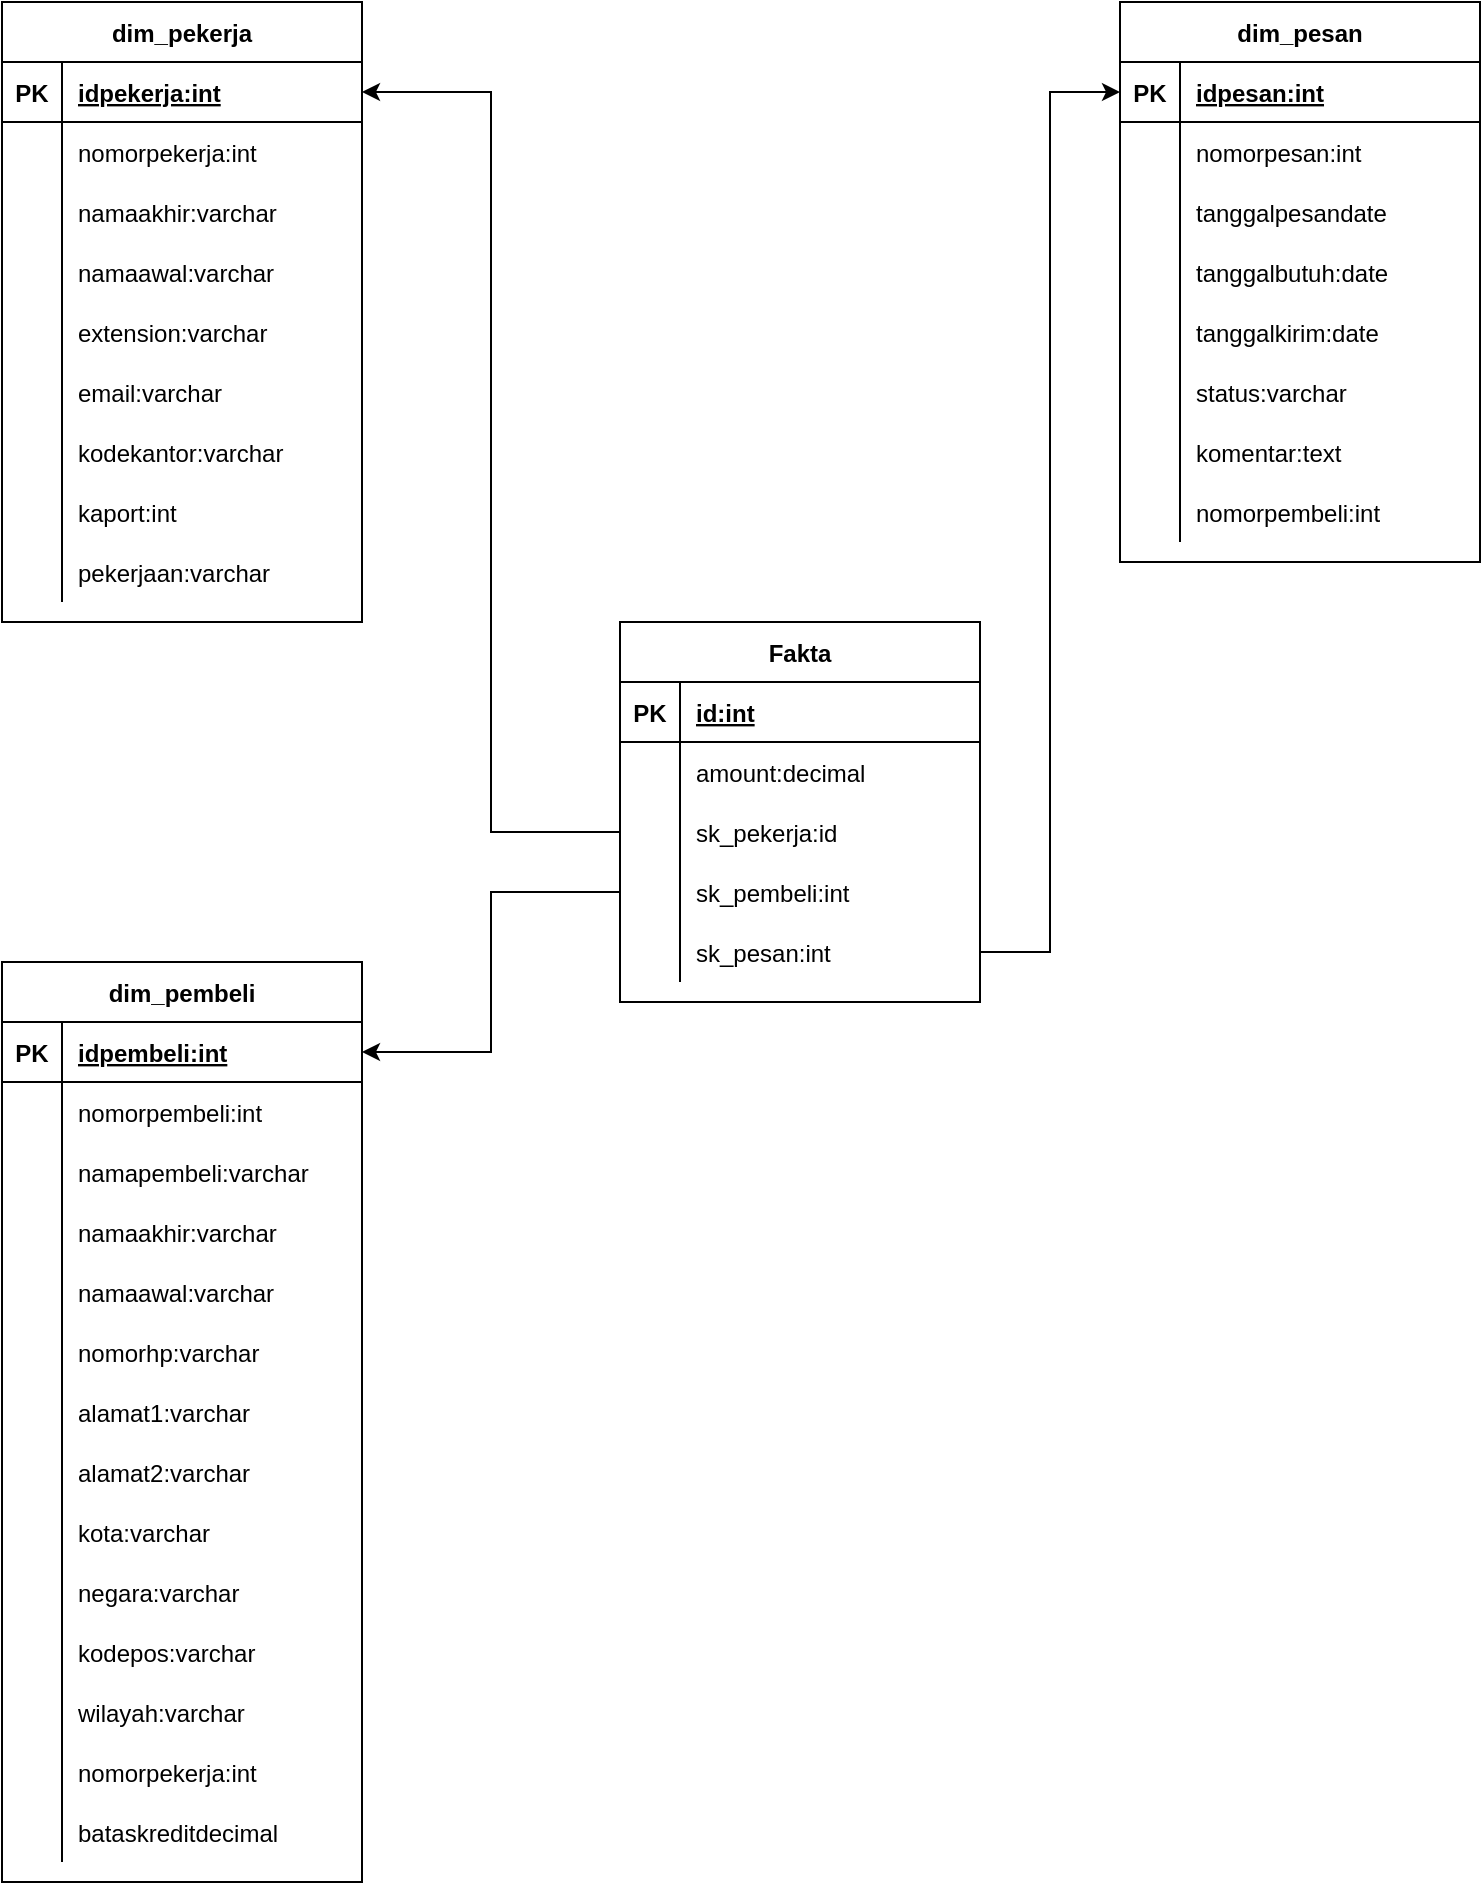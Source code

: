 <mxfile version="15.7.0" type="device"><diagram id="9x2jv0yKduPtz_6zcV8p" name="Page-1"><mxGraphModel dx="868" dy="460" grid="1" gridSize="10" guides="1" tooltips="1" connect="1" arrows="1" fold="1" page="1" pageScale="1" pageWidth="827" pageHeight="1169" math="0" shadow="0"><root><mxCell id="0"/><mxCell id="1" parent="0"/><mxCell id="PZfN6Vtb8FbkJVeYXcHf-31" value="dim_pekerja" style="shape=table;startSize=30;container=1;collapsible=1;childLayout=tableLayout;fixedRows=1;rowLines=0;fontStyle=1;align=center;resizeLast=1;" parent="1" vertex="1"><mxGeometry x="21" y="40" width="180" height="310" as="geometry"/></mxCell><mxCell id="PZfN6Vtb8FbkJVeYXcHf-32" value="" style="shape=partialRectangle;collapsible=0;dropTarget=0;pointerEvents=0;fillColor=none;top=0;left=0;bottom=1;right=0;points=[[0,0.5],[1,0.5]];portConstraint=eastwest;" parent="PZfN6Vtb8FbkJVeYXcHf-31" vertex="1"><mxGeometry y="30" width="180" height="30" as="geometry"/></mxCell><mxCell id="PZfN6Vtb8FbkJVeYXcHf-33" value="PK" style="shape=partialRectangle;connectable=0;fillColor=none;top=0;left=0;bottom=0;right=0;fontStyle=1;overflow=hidden;" parent="PZfN6Vtb8FbkJVeYXcHf-32" vertex="1"><mxGeometry width="30" height="30" as="geometry"><mxRectangle width="30" height="30" as="alternateBounds"/></mxGeometry></mxCell><mxCell id="PZfN6Vtb8FbkJVeYXcHf-34" value="idpekerja:int" style="shape=partialRectangle;connectable=0;fillColor=none;top=0;left=0;bottom=0;right=0;align=left;spacingLeft=6;fontStyle=5;overflow=hidden;" parent="PZfN6Vtb8FbkJVeYXcHf-32" vertex="1"><mxGeometry x="30" width="150" height="30" as="geometry"><mxRectangle width="150" height="30" as="alternateBounds"/></mxGeometry></mxCell><mxCell id="PZfN6Vtb8FbkJVeYXcHf-35" value="" style="shape=partialRectangle;collapsible=0;dropTarget=0;pointerEvents=0;fillColor=none;top=0;left=0;bottom=0;right=0;points=[[0,0.5],[1,0.5]];portConstraint=eastwest;" parent="PZfN6Vtb8FbkJVeYXcHf-31" vertex="1"><mxGeometry y="60" width="180" height="30" as="geometry"/></mxCell><mxCell id="PZfN6Vtb8FbkJVeYXcHf-36" value="" style="shape=partialRectangle;connectable=0;fillColor=none;top=0;left=0;bottom=0;right=0;editable=1;overflow=hidden;" parent="PZfN6Vtb8FbkJVeYXcHf-35" vertex="1"><mxGeometry width="30" height="30" as="geometry"><mxRectangle width="30" height="30" as="alternateBounds"/></mxGeometry></mxCell><mxCell id="PZfN6Vtb8FbkJVeYXcHf-37" value="nomorpekerja:int" style="shape=partialRectangle;connectable=0;fillColor=none;top=0;left=0;bottom=0;right=0;align=left;spacingLeft=6;overflow=hidden;" parent="PZfN6Vtb8FbkJVeYXcHf-35" vertex="1"><mxGeometry x="30" width="150" height="30" as="geometry"><mxRectangle width="150" height="30" as="alternateBounds"/></mxGeometry></mxCell><mxCell id="PZfN6Vtb8FbkJVeYXcHf-38" value="" style="shape=partialRectangle;collapsible=0;dropTarget=0;pointerEvents=0;fillColor=none;top=0;left=0;bottom=0;right=0;points=[[0,0.5],[1,0.5]];portConstraint=eastwest;" parent="PZfN6Vtb8FbkJVeYXcHf-31" vertex="1"><mxGeometry y="90" width="180" height="30" as="geometry"/></mxCell><mxCell id="PZfN6Vtb8FbkJVeYXcHf-39" value="" style="shape=partialRectangle;connectable=0;fillColor=none;top=0;left=0;bottom=0;right=0;editable=1;overflow=hidden;" parent="PZfN6Vtb8FbkJVeYXcHf-38" vertex="1"><mxGeometry width="30" height="30" as="geometry"><mxRectangle width="30" height="30" as="alternateBounds"/></mxGeometry></mxCell><mxCell id="PZfN6Vtb8FbkJVeYXcHf-40" value="namaakhir:varchar" style="shape=partialRectangle;connectable=0;fillColor=none;top=0;left=0;bottom=0;right=0;align=left;spacingLeft=6;overflow=hidden;" parent="PZfN6Vtb8FbkJVeYXcHf-38" vertex="1"><mxGeometry x="30" width="150" height="30" as="geometry"><mxRectangle width="150" height="30" as="alternateBounds"/></mxGeometry></mxCell><mxCell id="PZfN6Vtb8FbkJVeYXcHf-41" value="" style="shape=partialRectangle;collapsible=0;dropTarget=0;pointerEvents=0;fillColor=none;top=0;left=0;bottom=0;right=0;points=[[0,0.5],[1,0.5]];portConstraint=eastwest;" parent="PZfN6Vtb8FbkJVeYXcHf-31" vertex="1"><mxGeometry y="120" width="180" height="30" as="geometry"/></mxCell><mxCell id="PZfN6Vtb8FbkJVeYXcHf-42" value="" style="shape=partialRectangle;connectable=0;fillColor=none;top=0;left=0;bottom=0;right=0;editable=1;overflow=hidden;" parent="PZfN6Vtb8FbkJVeYXcHf-41" vertex="1"><mxGeometry width="30" height="30" as="geometry"><mxRectangle width="30" height="30" as="alternateBounds"/></mxGeometry></mxCell><mxCell id="PZfN6Vtb8FbkJVeYXcHf-43" value="namaawal:varchar" style="shape=partialRectangle;connectable=0;fillColor=none;top=0;left=0;bottom=0;right=0;align=left;spacingLeft=6;overflow=hidden;" parent="PZfN6Vtb8FbkJVeYXcHf-41" vertex="1"><mxGeometry x="30" width="150" height="30" as="geometry"><mxRectangle width="150" height="30" as="alternateBounds"/></mxGeometry></mxCell><mxCell id="PZfN6Vtb8FbkJVeYXcHf-96" value="" style="shape=partialRectangle;collapsible=0;dropTarget=0;pointerEvents=0;fillColor=none;top=0;left=0;bottom=0;right=0;points=[[0,0.5],[1,0.5]];portConstraint=eastwest;" parent="PZfN6Vtb8FbkJVeYXcHf-31" vertex="1"><mxGeometry y="150" width="180" height="30" as="geometry"/></mxCell><mxCell id="PZfN6Vtb8FbkJVeYXcHf-97" value="" style="shape=partialRectangle;connectable=0;fillColor=none;top=0;left=0;bottom=0;right=0;editable=1;overflow=hidden;" parent="PZfN6Vtb8FbkJVeYXcHf-96" vertex="1"><mxGeometry width="30" height="30" as="geometry"><mxRectangle width="30" height="30" as="alternateBounds"/></mxGeometry></mxCell><mxCell id="PZfN6Vtb8FbkJVeYXcHf-98" value="extension:varchar" style="shape=partialRectangle;connectable=0;fillColor=none;top=0;left=0;bottom=0;right=0;align=left;spacingLeft=6;overflow=hidden;" parent="PZfN6Vtb8FbkJVeYXcHf-96" vertex="1"><mxGeometry x="30" width="150" height="30" as="geometry"><mxRectangle width="150" height="30" as="alternateBounds"/></mxGeometry></mxCell><mxCell id="PZfN6Vtb8FbkJVeYXcHf-99" value="" style="shape=partialRectangle;collapsible=0;dropTarget=0;pointerEvents=0;fillColor=none;top=0;left=0;bottom=0;right=0;points=[[0,0.5],[1,0.5]];portConstraint=eastwest;" parent="PZfN6Vtb8FbkJVeYXcHf-31" vertex="1"><mxGeometry y="180" width="180" height="30" as="geometry"/></mxCell><mxCell id="PZfN6Vtb8FbkJVeYXcHf-100" value="" style="shape=partialRectangle;connectable=0;fillColor=none;top=0;left=0;bottom=0;right=0;editable=1;overflow=hidden;" parent="PZfN6Vtb8FbkJVeYXcHf-99" vertex="1"><mxGeometry width="30" height="30" as="geometry"><mxRectangle width="30" height="30" as="alternateBounds"/></mxGeometry></mxCell><mxCell id="PZfN6Vtb8FbkJVeYXcHf-101" value="email:varchar" style="shape=partialRectangle;connectable=0;fillColor=none;top=0;left=0;bottom=0;right=0;align=left;spacingLeft=6;overflow=hidden;" parent="PZfN6Vtb8FbkJVeYXcHf-99" vertex="1"><mxGeometry x="30" width="150" height="30" as="geometry"><mxRectangle width="150" height="30" as="alternateBounds"/></mxGeometry></mxCell><mxCell id="PZfN6Vtb8FbkJVeYXcHf-103" value="" style="shape=partialRectangle;collapsible=0;dropTarget=0;pointerEvents=0;fillColor=none;top=0;left=0;bottom=0;right=0;points=[[0,0.5],[1,0.5]];portConstraint=eastwest;" parent="PZfN6Vtb8FbkJVeYXcHf-31" vertex="1"><mxGeometry y="210" width="180" height="30" as="geometry"/></mxCell><mxCell id="PZfN6Vtb8FbkJVeYXcHf-104" value="" style="shape=partialRectangle;connectable=0;fillColor=none;top=0;left=0;bottom=0;right=0;editable=1;overflow=hidden;" parent="PZfN6Vtb8FbkJVeYXcHf-103" vertex="1"><mxGeometry width="30" height="30" as="geometry"><mxRectangle width="30" height="30" as="alternateBounds"/></mxGeometry></mxCell><mxCell id="PZfN6Vtb8FbkJVeYXcHf-105" value="kodekantor:varchar" style="shape=partialRectangle;connectable=0;fillColor=none;top=0;left=0;bottom=0;right=0;align=left;spacingLeft=6;overflow=hidden;" parent="PZfN6Vtb8FbkJVeYXcHf-103" vertex="1"><mxGeometry x="30" width="150" height="30" as="geometry"><mxRectangle width="150" height="30" as="alternateBounds"/></mxGeometry></mxCell><mxCell id="PZfN6Vtb8FbkJVeYXcHf-106" value="" style="shape=partialRectangle;collapsible=0;dropTarget=0;pointerEvents=0;fillColor=none;top=0;left=0;bottom=0;right=0;points=[[0,0.5],[1,0.5]];portConstraint=eastwest;" parent="PZfN6Vtb8FbkJVeYXcHf-31" vertex="1"><mxGeometry y="240" width="180" height="30" as="geometry"/></mxCell><mxCell id="PZfN6Vtb8FbkJVeYXcHf-107" value="" style="shape=partialRectangle;connectable=0;fillColor=none;top=0;left=0;bottom=0;right=0;editable=1;overflow=hidden;" parent="PZfN6Vtb8FbkJVeYXcHf-106" vertex="1"><mxGeometry width="30" height="30" as="geometry"><mxRectangle width="30" height="30" as="alternateBounds"/></mxGeometry></mxCell><mxCell id="PZfN6Vtb8FbkJVeYXcHf-108" value="kaport:int" style="shape=partialRectangle;connectable=0;fillColor=none;top=0;left=0;bottom=0;right=0;align=left;spacingLeft=6;overflow=hidden;" parent="PZfN6Vtb8FbkJVeYXcHf-106" vertex="1"><mxGeometry x="30" width="150" height="30" as="geometry"><mxRectangle width="150" height="30" as="alternateBounds"/></mxGeometry></mxCell><mxCell id="PZfN6Vtb8FbkJVeYXcHf-109" value="" style="shape=partialRectangle;collapsible=0;dropTarget=0;pointerEvents=0;fillColor=none;top=0;left=0;bottom=0;right=0;points=[[0,0.5],[1,0.5]];portConstraint=eastwest;" parent="PZfN6Vtb8FbkJVeYXcHf-31" vertex="1"><mxGeometry y="270" width="180" height="30" as="geometry"/></mxCell><mxCell id="PZfN6Vtb8FbkJVeYXcHf-110" value="" style="shape=partialRectangle;connectable=0;fillColor=none;top=0;left=0;bottom=0;right=0;editable=1;overflow=hidden;" parent="PZfN6Vtb8FbkJVeYXcHf-109" vertex="1"><mxGeometry width="30" height="30" as="geometry"><mxRectangle width="30" height="30" as="alternateBounds"/></mxGeometry></mxCell><mxCell id="PZfN6Vtb8FbkJVeYXcHf-111" value="pekerjaan:varchar" style="shape=partialRectangle;connectable=0;fillColor=none;top=0;left=0;bottom=0;right=0;align=left;spacingLeft=6;overflow=hidden;" parent="PZfN6Vtb8FbkJVeYXcHf-109" vertex="1"><mxGeometry x="30" width="150" height="30" as="geometry"><mxRectangle width="150" height="30" as="alternateBounds"/></mxGeometry></mxCell><mxCell id="PZfN6Vtb8FbkJVeYXcHf-70" value="dim_pesan" style="shape=table;startSize=30;container=1;collapsible=1;childLayout=tableLayout;fixedRows=1;rowLines=0;fontStyle=1;align=center;resizeLast=1;" parent="1" vertex="1"><mxGeometry x="580" y="40" width="180" height="280" as="geometry"/></mxCell><mxCell id="PZfN6Vtb8FbkJVeYXcHf-71" value="" style="shape=partialRectangle;collapsible=0;dropTarget=0;pointerEvents=0;fillColor=none;top=0;left=0;bottom=1;right=0;points=[[0,0.5],[1,0.5]];portConstraint=eastwest;" parent="PZfN6Vtb8FbkJVeYXcHf-70" vertex="1"><mxGeometry y="30" width="180" height="30" as="geometry"/></mxCell><mxCell id="PZfN6Vtb8FbkJVeYXcHf-72" value="PK" style="shape=partialRectangle;connectable=0;fillColor=none;top=0;left=0;bottom=0;right=0;fontStyle=1;overflow=hidden;" parent="PZfN6Vtb8FbkJVeYXcHf-71" vertex="1"><mxGeometry width="30" height="30" as="geometry"><mxRectangle width="30" height="30" as="alternateBounds"/></mxGeometry></mxCell><mxCell id="PZfN6Vtb8FbkJVeYXcHf-73" value="idpesan:int" style="shape=partialRectangle;connectable=0;fillColor=none;top=0;left=0;bottom=0;right=0;align=left;spacingLeft=6;fontStyle=5;overflow=hidden;" parent="PZfN6Vtb8FbkJVeYXcHf-71" vertex="1"><mxGeometry x="30" width="150" height="30" as="geometry"><mxRectangle width="150" height="30" as="alternateBounds"/></mxGeometry></mxCell><mxCell id="PZfN6Vtb8FbkJVeYXcHf-74" value="" style="shape=partialRectangle;collapsible=0;dropTarget=0;pointerEvents=0;fillColor=none;top=0;left=0;bottom=0;right=0;points=[[0,0.5],[1,0.5]];portConstraint=eastwest;" parent="PZfN6Vtb8FbkJVeYXcHf-70" vertex="1"><mxGeometry y="60" width="180" height="30" as="geometry"/></mxCell><mxCell id="PZfN6Vtb8FbkJVeYXcHf-75" value="" style="shape=partialRectangle;connectable=0;fillColor=none;top=0;left=0;bottom=0;right=0;editable=1;overflow=hidden;" parent="PZfN6Vtb8FbkJVeYXcHf-74" vertex="1"><mxGeometry width="30" height="30" as="geometry"><mxRectangle width="30" height="30" as="alternateBounds"/></mxGeometry></mxCell><mxCell id="PZfN6Vtb8FbkJVeYXcHf-76" value="nomorpesan:int" style="shape=partialRectangle;connectable=0;fillColor=none;top=0;left=0;bottom=0;right=0;align=left;spacingLeft=6;overflow=hidden;" parent="PZfN6Vtb8FbkJVeYXcHf-74" vertex="1"><mxGeometry x="30" width="150" height="30" as="geometry"><mxRectangle width="150" height="30" as="alternateBounds"/></mxGeometry></mxCell><mxCell id="PZfN6Vtb8FbkJVeYXcHf-77" value="" style="shape=partialRectangle;collapsible=0;dropTarget=0;pointerEvents=0;fillColor=none;top=0;left=0;bottom=0;right=0;points=[[0,0.5],[1,0.5]];portConstraint=eastwest;" parent="PZfN6Vtb8FbkJVeYXcHf-70" vertex="1"><mxGeometry y="90" width="180" height="30" as="geometry"/></mxCell><mxCell id="PZfN6Vtb8FbkJVeYXcHf-78" value="" style="shape=partialRectangle;connectable=0;fillColor=none;top=0;left=0;bottom=0;right=0;editable=1;overflow=hidden;" parent="PZfN6Vtb8FbkJVeYXcHf-77" vertex="1"><mxGeometry width="30" height="30" as="geometry"><mxRectangle width="30" height="30" as="alternateBounds"/></mxGeometry></mxCell><mxCell id="PZfN6Vtb8FbkJVeYXcHf-79" value="tanggalpesandate" style="shape=partialRectangle;connectable=0;fillColor=none;top=0;left=0;bottom=0;right=0;align=left;spacingLeft=6;overflow=hidden;" parent="PZfN6Vtb8FbkJVeYXcHf-77" vertex="1"><mxGeometry x="30" width="150" height="30" as="geometry"><mxRectangle width="150" height="30" as="alternateBounds"/></mxGeometry></mxCell><mxCell id="PZfN6Vtb8FbkJVeYXcHf-80" value="" style="shape=partialRectangle;collapsible=0;dropTarget=0;pointerEvents=0;fillColor=none;top=0;left=0;bottom=0;right=0;points=[[0,0.5],[1,0.5]];portConstraint=eastwest;" parent="PZfN6Vtb8FbkJVeYXcHf-70" vertex="1"><mxGeometry y="120" width="180" height="30" as="geometry"/></mxCell><mxCell id="PZfN6Vtb8FbkJVeYXcHf-81" value="" style="shape=partialRectangle;connectable=0;fillColor=none;top=0;left=0;bottom=0;right=0;editable=1;overflow=hidden;" parent="PZfN6Vtb8FbkJVeYXcHf-80" vertex="1"><mxGeometry width="30" height="30" as="geometry"><mxRectangle width="30" height="30" as="alternateBounds"/></mxGeometry></mxCell><mxCell id="PZfN6Vtb8FbkJVeYXcHf-82" value="tanggalbutuh:date" style="shape=partialRectangle;connectable=0;fillColor=none;top=0;left=0;bottom=0;right=0;align=left;spacingLeft=6;overflow=hidden;" parent="PZfN6Vtb8FbkJVeYXcHf-80" vertex="1"><mxGeometry x="30" width="150" height="30" as="geometry"><mxRectangle width="150" height="30" as="alternateBounds"/></mxGeometry></mxCell><mxCell id="PZfN6Vtb8FbkJVeYXcHf-151" value="" style="shape=partialRectangle;collapsible=0;dropTarget=0;pointerEvents=0;fillColor=none;top=0;left=0;bottom=0;right=0;points=[[0,0.5],[1,0.5]];portConstraint=eastwest;" parent="PZfN6Vtb8FbkJVeYXcHf-70" vertex="1"><mxGeometry y="150" width="180" height="30" as="geometry"/></mxCell><mxCell id="PZfN6Vtb8FbkJVeYXcHf-152" value="" style="shape=partialRectangle;connectable=0;fillColor=none;top=0;left=0;bottom=0;right=0;editable=1;overflow=hidden;" parent="PZfN6Vtb8FbkJVeYXcHf-151" vertex="1"><mxGeometry width="30" height="30" as="geometry"><mxRectangle width="30" height="30" as="alternateBounds"/></mxGeometry></mxCell><mxCell id="PZfN6Vtb8FbkJVeYXcHf-153" value="tanggalkirim:date" style="shape=partialRectangle;connectable=0;fillColor=none;top=0;left=0;bottom=0;right=0;align=left;spacingLeft=6;overflow=hidden;" parent="PZfN6Vtb8FbkJVeYXcHf-151" vertex="1"><mxGeometry x="30" width="150" height="30" as="geometry"><mxRectangle width="150" height="30" as="alternateBounds"/></mxGeometry></mxCell><mxCell id="PZfN6Vtb8FbkJVeYXcHf-154" value="" style="shape=partialRectangle;collapsible=0;dropTarget=0;pointerEvents=0;fillColor=none;top=0;left=0;bottom=0;right=0;points=[[0,0.5],[1,0.5]];portConstraint=eastwest;" parent="PZfN6Vtb8FbkJVeYXcHf-70" vertex="1"><mxGeometry y="180" width="180" height="30" as="geometry"/></mxCell><mxCell id="PZfN6Vtb8FbkJVeYXcHf-155" value="" style="shape=partialRectangle;connectable=0;fillColor=none;top=0;left=0;bottom=0;right=0;editable=1;overflow=hidden;" parent="PZfN6Vtb8FbkJVeYXcHf-154" vertex="1"><mxGeometry width="30" height="30" as="geometry"><mxRectangle width="30" height="30" as="alternateBounds"/></mxGeometry></mxCell><mxCell id="PZfN6Vtb8FbkJVeYXcHf-156" value="status:varchar" style="shape=partialRectangle;connectable=0;fillColor=none;top=0;left=0;bottom=0;right=0;align=left;spacingLeft=6;overflow=hidden;" parent="PZfN6Vtb8FbkJVeYXcHf-154" vertex="1"><mxGeometry x="30" width="150" height="30" as="geometry"><mxRectangle width="150" height="30" as="alternateBounds"/></mxGeometry></mxCell><mxCell id="PZfN6Vtb8FbkJVeYXcHf-157" value="" style="shape=partialRectangle;collapsible=0;dropTarget=0;pointerEvents=0;fillColor=none;top=0;left=0;bottom=0;right=0;points=[[0,0.5],[1,0.5]];portConstraint=eastwest;" parent="PZfN6Vtb8FbkJVeYXcHf-70" vertex="1"><mxGeometry y="210" width="180" height="30" as="geometry"/></mxCell><mxCell id="PZfN6Vtb8FbkJVeYXcHf-158" value="" style="shape=partialRectangle;connectable=0;fillColor=none;top=0;left=0;bottom=0;right=0;editable=1;overflow=hidden;" parent="PZfN6Vtb8FbkJVeYXcHf-157" vertex="1"><mxGeometry width="30" height="30" as="geometry"><mxRectangle width="30" height="30" as="alternateBounds"/></mxGeometry></mxCell><mxCell id="PZfN6Vtb8FbkJVeYXcHf-159" value="komentar:text" style="shape=partialRectangle;connectable=0;fillColor=none;top=0;left=0;bottom=0;right=0;align=left;spacingLeft=6;overflow=hidden;" parent="PZfN6Vtb8FbkJVeYXcHf-157" vertex="1"><mxGeometry x="30" width="150" height="30" as="geometry"><mxRectangle width="150" height="30" as="alternateBounds"/></mxGeometry></mxCell><mxCell id="PZfN6Vtb8FbkJVeYXcHf-160" value="" style="shape=partialRectangle;collapsible=0;dropTarget=0;pointerEvents=0;fillColor=none;top=0;left=0;bottom=0;right=0;points=[[0,0.5],[1,0.5]];portConstraint=eastwest;" parent="PZfN6Vtb8FbkJVeYXcHf-70" vertex="1"><mxGeometry y="240" width="180" height="30" as="geometry"/></mxCell><mxCell id="PZfN6Vtb8FbkJVeYXcHf-161" value="" style="shape=partialRectangle;connectable=0;fillColor=none;top=0;left=0;bottom=0;right=0;editable=1;overflow=hidden;" parent="PZfN6Vtb8FbkJVeYXcHf-160" vertex="1"><mxGeometry width="30" height="30" as="geometry"><mxRectangle width="30" height="30" as="alternateBounds"/></mxGeometry></mxCell><mxCell id="PZfN6Vtb8FbkJVeYXcHf-162" value="nomorpembeli:int" style="shape=partialRectangle;connectable=0;fillColor=none;top=0;left=0;bottom=0;right=0;align=left;spacingLeft=6;overflow=hidden;" parent="PZfN6Vtb8FbkJVeYXcHf-160" vertex="1"><mxGeometry x="30" width="150" height="30" as="geometry"><mxRectangle width="150" height="30" as="alternateBounds"/></mxGeometry></mxCell><mxCell id="PZfN6Vtb8FbkJVeYXcHf-83" value="dim_pembeli" style="shape=table;startSize=30;container=1;collapsible=1;childLayout=tableLayout;fixedRows=1;rowLines=0;fontStyle=1;align=center;resizeLast=1;" parent="1" vertex="1"><mxGeometry x="21" y="520" width="180" height="460" as="geometry"/></mxCell><mxCell id="PZfN6Vtb8FbkJVeYXcHf-84" value="" style="shape=partialRectangle;collapsible=0;dropTarget=0;pointerEvents=0;fillColor=none;top=0;left=0;bottom=1;right=0;points=[[0,0.5],[1,0.5]];portConstraint=eastwest;" parent="PZfN6Vtb8FbkJVeYXcHf-83" vertex="1"><mxGeometry y="30" width="180" height="30" as="geometry"/></mxCell><mxCell id="PZfN6Vtb8FbkJVeYXcHf-85" value="PK" style="shape=partialRectangle;connectable=0;fillColor=none;top=0;left=0;bottom=0;right=0;fontStyle=1;overflow=hidden;" parent="PZfN6Vtb8FbkJVeYXcHf-84" vertex="1"><mxGeometry width="30" height="30" as="geometry"><mxRectangle width="30" height="30" as="alternateBounds"/></mxGeometry></mxCell><mxCell id="PZfN6Vtb8FbkJVeYXcHf-86" value="idpembeli:int" style="shape=partialRectangle;connectable=0;fillColor=none;top=0;left=0;bottom=0;right=0;align=left;spacingLeft=6;fontStyle=5;overflow=hidden;" parent="PZfN6Vtb8FbkJVeYXcHf-84" vertex="1"><mxGeometry x="30" width="150" height="30" as="geometry"><mxRectangle width="150" height="30" as="alternateBounds"/></mxGeometry></mxCell><mxCell id="PZfN6Vtb8FbkJVeYXcHf-87" value="" style="shape=partialRectangle;collapsible=0;dropTarget=0;pointerEvents=0;fillColor=none;top=0;left=0;bottom=0;right=0;points=[[0,0.5],[1,0.5]];portConstraint=eastwest;" parent="PZfN6Vtb8FbkJVeYXcHf-83" vertex="1"><mxGeometry y="60" width="180" height="30" as="geometry"/></mxCell><mxCell id="PZfN6Vtb8FbkJVeYXcHf-88" value="" style="shape=partialRectangle;connectable=0;fillColor=none;top=0;left=0;bottom=0;right=0;editable=1;overflow=hidden;" parent="PZfN6Vtb8FbkJVeYXcHf-87" vertex="1"><mxGeometry width="30" height="30" as="geometry"><mxRectangle width="30" height="30" as="alternateBounds"/></mxGeometry></mxCell><mxCell id="PZfN6Vtb8FbkJVeYXcHf-89" value="nomorpembeli:int" style="shape=partialRectangle;connectable=0;fillColor=none;top=0;left=0;bottom=0;right=0;align=left;spacingLeft=6;overflow=hidden;" parent="PZfN6Vtb8FbkJVeYXcHf-87" vertex="1"><mxGeometry x="30" width="150" height="30" as="geometry"><mxRectangle width="150" height="30" as="alternateBounds"/></mxGeometry></mxCell><mxCell id="PZfN6Vtb8FbkJVeYXcHf-90" value="" style="shape=partialRectangle;collapsible=0;dropTarget=0;pointerEvents=0;fillColor=none;top=0;left=0;bottom=0;right=0;points=[[0,0.5],[1,0.5]];portConstraint=eastwest;" parent="PZfN6Vtb8FbkJVeYXcHf-83" vertex="1"><mxGeometry y="90" width="180" height="30" as="geometry"/></mxCell><mxCell id="PZfN6Vtb8FbkJVeYXcHf-91" value="" style="shape=partialRectangle;connectable=0;fillColor=none;top=0;left=0;bottom=0;right=0;editable=1;overflow=hidden;" parent="PZfN6Vtb8FbkJVeYXcHf-90" vertex="1"><mxGeometry width="30" height="30" as="geometry"><mxRectangle width="30" height="30" as="alternateBounds"/></mxGeometry></mxCell><mxCell id="PZfN6Vtb8FbkJVeYXcHf-92" value="namapembeli:varchar" style="shape=partialRectangle;connectable=0;fillColor=none;top=0;left=0;bottom=0;right=0;align=left;spacingLeft=6;overflow=hidden;" parent="PZfN6Vtb8FbkJVeYXcHf-90" vertex="1"><mxGeometry x="30" width="150" height="30" as="geometry"><mxRectangle width="150" height="30" as="alternateBounds"/></mxGeometry></mxCell><mxCell id="PZfN6Vtb8FbkJVeYXcHf-93" value="" style="shape=partialRectangle;collapsible=0;dropTarget=0;pointerEvents=0;fillColor=none;top=0;left=0;bottom=0;right=0;points=[[0,0.5],[1,0.5]];portConstraint=eastwest;" parent="PZfN6Vtb8FbkJVeYXcHf-83" vertex="1"><mxGeometry y="120" width="180" height="30" as="geometry"/></mxCell><mxCell id="PZfN6Vtb8FbkJVeYXcHf-94" value="" style="shape=partialRectangle;connectable=0;fillColor=none;top=0;left=0;bottom=0;right=0;editable=1;overflow=hidden;" parent="PZfN6Vtb8FbkJVeYXcHf-93" vertex="1"><mxGeometry width="30" height="30" as="geometry"><mxRectangle width="30" height="30" as="alternateBounds"/></mxGeometry></mxCell><mxCell id="PZfN6Vtb8FbkJVeYXcHf-95" value="namaakhir:varchar" style="shape=partialRectangle;connectable=0;fillColor=none;top=0;left=0;bottom=0;right=0;align=left;spacingLeft=6;overflow=hidden;" parent="PZfN6Vtb8FbkJVeYXcHf-93" vertex="1"><mxGeometry x="30" width="150" height="30" as="geometry"><mxRectangle width="150" height="30" as="alternateBounds"/></mxGeometry></mxCell><mxCell id="PZfN6Vtb8FbkJVeYXcHf-118" value="" style="shape=partialRectangle;collapsible=0;dropTarget=0;pointerEvents=0;fillColor=none;top=0;left=0;bottom=0;right=0;points=[[0,0.5],[1,0.5]];portConstraint=eastwest;" parent="PZfN6Vtb8FbkJVeYXcHf-83" vertex="1"><mxGeometry y="150" width="180" height="30" as="geometry"/></mxCell><mxCell id="PZfN6Vtb8FbkJVeYXcHf-119" value="" style="shape=partialRectangle;connectable=0;fillColor=none;top=0;left=0;bottom=0;right=0;editable=1;overflow=hidden;" parent="PZfN6Vtb8FbkJVeYXcHf-118" vertex="1"><mxGeometry width="30" height="30" as="geometry"><mxRectangle width="30" height="30" as="alternateBounds"/></mxGeometry></mxCell><mxCell id="PZfN6Vtb8FbkJVeYXcHf-120" value="namaawal:varchar" style="shape=partialRectangle;connectable=0;fillColor=none;top=0;left=0;bottom=0;right=0;align=left;spacingLeft=6;overflow=hidden;" parent="PZfN6Vtb8FbkJVeYXcHf-118" vertex="1"><mxGeometry x="30" width="150" height="30" as="geometry"><mxRectangle width="150" height="30" as="alternateBounds"/></mxGeometry></mxCell><mxCell id="PZfN6Vtb8FbkJVeYXcHf-121" value="" style="shape=partialRectangle;collapsible=0;dropTarget=0;pointerEvents=0;fillColor=none;top=0;left=0;bottom=0;right=0;points=[[0,0.5],[1,0.5]];portConstraint=eastwest;" parent="PZfN6Vtb8FbkJVeYXcHf-83" vertex="1"><mxGeometry y="180" width="180" height="30" as="geometry"/></mxCell><mxCell id="PZfN6Vtb8FbkJVeYXcHf-122" value="" style="shape=partialRectangle;connectable=0;fillColor=none;top=0;left=0;bottom=0;right=0;editable=1;overflow=hidden;" parent="PZfN6Vtb8FbkJVeYXcHf-121" vertex="1"><mxGeometry width="30" height="30" as="geometry"><mxRectangle width="30" height="30" as="alternateBounds"/></mxGeometry></mxCell><mxCell id="PZfN6Vtb8FbkJVeYXcHf-123" value="nomorhp:varchar" style="shape=partialRectangle;connectable=0;fillColor=none;top=0;left=0;bottom=0;right=0;align=left;spacingLeft=6;overflow=hidden;" parent="PZfN6Vtb8FbkJVeYXcHf-121" vertex="1"><mxGeometry x="30" width="150" height="30" as="geometry"><mxRectangle width="150" height="30" as="alternateBounds"/></mxGeometry></mxCell><mxCell id="PZfN6Vtb8FbkJVeYXcHf-124" value="" style="shape=partialRectangle;collapsible=0;dropTarget=0;pointerEvents=0;fillColor=none;top=0;left=0;bottom=0;right=0;points=[[0,0.5],[1,0.5]];portConstraint=eastwest;" parent="PZfN6Vtb8FbkJVeYXcHf-83" vertex="1"><mxGeometry y="210" width="180" height="30" as="geometry"/></mxCell><mxCell id="PZfN6Vtb8FbkJVeYXcHf-125" value="" style="shape=partialRectangle;connectable=0;fillColor=none;top=0;left=0;bottom=0;right=0;editable=1;overflow=hidden;" parent="PZfN6Vtb8FbkJVeYXcHf-124" vertex="1"><mxGeometry width="30" height="30" as="geometry"><mxRectangle width="30" height="30" as="alternateBounds"/></mxGeometry></mxCell><mxCell id="PZfN6Vtb8FbkJVeYXcHf-126" value="alamat1:varchar" style="shape=partialRectangle;connectable=0;fillColor=none;top=0;left=0;bottom=0;right=0;align=left;spacingLeft=6;overflow=hidden;" parent="PZfN6Vtb8FbkJVeYXcHf-124" vertex="1"><mxGeometry x="30" width="150" height="30" as="geometry"><mxRectangle width="150" height="30" as="alternateBounds"/></mxGeometry></mxCell><mxCell id="PZfN6Vtb8FbkJVeYXcHf-127" value="" style="shape=partialRectangle;collapsible=0;dropTarget=0;pointerEvents=0;fillColor=none;top=0;left=0;bottom=0;right=0;points=[[0,0.5],[1,0.5]];portConstraint=eastwest;" parent="PZfN6Vtb8FbkJVeYXcHf-83" vertex="1"><mxGeometry y="240" width="180" height="30" as="geometry"/></mxCell><mxCell id="PZfN6Vtb8FbkJVeYXcHf-128" value="" style="shape=partialRectangle;connectable=0;fillColor=none;top=0;left=0;bottom=0;right=0;editable=1;overflow=hidden;" parent="PZfN6Vtb8FbkJVeYXcHf-127" vertex="1"><mxGeometry width="30" height="30" as="geometry"><mxRectangle width="30" height="30" as="alternateBounds"/></mxGeometry></mxCell><mxCell id="PZfN6Vtb8FbkJVeYXcHf-129" value="alamat2:varchar" style="shape=partialRectangle;connectable=0;fillColor=none;top=0;left=0;bottom=0;right=0;align=left;spacingLeft=6;overflow=hidden;" parent="PZfN6Vtb8FbkJVeYXcHf-127" vertex="1"><mxGeometry x="30" width="150" height="30" as="geometry"><mxRectangle width="150" height="30" as="alternateBounds"/></mxGeometry></mxCell><mxCell id="PZfN6Vtb8FbkJVeYXcHf-130" value="" style="shape=partialRectangle;collapsible=0;dropTarget=0;pointerEvents=0;fillColor=none;top=0;left=0;bottom=0;right=0;points=[[0,0.5],[1,0.5]];portConstraint=eastwest;" parent="PZfN6Vtb8FbkJVeYXcHf-83" vertex="1"><mxGeometry y="270" width="180" height="30" as="geometry"/></mxCell><mxCell id="PZfN6Vtb8FbkJVeYXcHf-131" value="" style="shape=partialRectangle;connectable=0;fillColor=none;top=0;left=0;bottom=0;right=0;editable=1;overflow=hidden;" parent="PZfN6Vtb8FbkJVeYXcHf-130" vertex="1"><mxGeometry width="30" height="30" as="geometry"><mxRectangle width="30" height="30" as="alternateBounds"/></mxGeometry></mxCell><mxCell id="PZfN6Vtb8FbkJVeYXcHf-132" value="kota:varchar" style="shape=partialRectangle;connectable=0;fillColor=none;top=0;left=0;bottom=0;right=0;align=left;spacingLeft=6;overflow=hidden;" parent="PZfN6Vtb8FbkJVeYXcHf-130" vertex="1"><mxGeometry x="30" width="150" height="30" as="geometry"><mxRectangle width="150" height="30" as="alternateBounds"/></mxGeometry></mxCell><mxCell id="PZfN6Vtb8FbkJVeYXcHf-133" value="" style="shape=partialRectangle;collapsible=0;dropTarget=0;pointerEvents=0;fillColor=none;top=0;left=0;bottom=0;right=0;points=[[0,0.5],[1,0.5]];portConstraint=eastwest;" parent="PZfN6Vtb8FbkJVeYXcHf-83" vertex="1"><mxGeometry y="300" width="180" height="30" as="geometry"/></mxCell><mxCell id="PZfN6Vtb8FbkJVeYXcHf-134" value="" style="shape=partialRectangle;connectable=0;fillColor=none;top=0;left=0;bottom=0;right=0;editable=1;overflow=hidden;" parent="PZfN6Vtb8FbkJVeYXcHf-133" vertex="1"><mxGeometry width="30" height="30" as="geometry"><mxRectangle width="30" height="30" as="alternateBounds"/></mxGeometry></mxCell><mxCell id="PZfN6Vtb8FbkJVeYXcHf-135" value="negara:varchar" style="shape=partialRectangle;connectable=0;fillColor=none;top=0;left=0;bottom=0;right=0;align=left;spacingLeft=6;overflow=hidden;" parent="PZfN6Vtb8FbkJVeYXcHf-133" vertex="1"><mxGeometry x="30" width="150" height="30" as="geometry"><mxRectangle width="150" height="30" as="alternateBounds"/></mxGeometry></mxCell><mxCell id="PZfN6Vtb8FbkJVeYXcHf-136" value="" style="shape=partialRectangle;collapsible=0;dropTarget=0;pointerEvents=0;fillColor=none;top=0;left=0;bottom=0;right=0;points=[[0,0.5],[1,0.5]];portConstraint=eastwest;" parent="PZfN6Vtb8FbkJVeYXcHf-83" vertex="1"><mxGeometry y="330" width="180" height="30" as="geometry"/></mxCell><mxCell id="PZfN6Vtb8FbkJVeYXcHf-137" value="" style="shape=partialRectangle;connectable=0;fillColor=none;top=0;left=0;bottom=0;right=0;editable=1;overflow=hidden;" parent="PZfN6Vtb8FbkJVeYXcHf-136" vertex="1"><mxGeometry width="30" height="30" as="geometry"><mxRectangle width="30" height="30" as="alternateBounds"/></mxGeometry></mxCell><mxCell id="PZfN6Vtb8FbkJVeYXcHf-138" value="kodepos:varchar" style="shape=partialRectangle;connectable=0;fillColor=none;top=0;left=0;bottom=0;right=0;align=left;spacingLeft=6;overflow=hidden;" parent="PZfN6Vtb8FbkJVeYXcHf-136" vertex="1"><mxGeometry x="30" width="150" height="30" as="geometry"><mxRectangle width="150" height="30" as="alternateBounds"/></mxGeometry></mxCell><mxCell id="PZfN6Vtb8FbkJVeYXcHf-139" value="" style="shape=partialRectangle;collapsible=0;dropTarget=0;pointerEvents=0;fillColor=none;top=0;left=0;bottom=0;right=0;points=[[0,0.5],[1,0.5]];portConstraint=eastwest;" parent="PZfN6Vtb8FbkJVeYXcHf-83" vertex="1"><mxGeometry y="360" width="180" height="30" as="geometry"/></mxCell><mxCell id="PZfN6Vtb8FbkJVeYXcHf-140" value="" style="shape=partialRectangle;connectable=0;fillColor=none;top=0;left=0;bottom=0;right=0;editable=1;overflow=hidden;" parent="PZfN6Vtb8FbkJVeYXcHf-139" vertex="1"><mxGeometry width="30" height="30" as="geometry"><mxRectangle width="30" height="30" as="alternateBounds"/></mxGeometry></mxCell><mxCell id="PZfN6Vtb8FbkJVeYXcHf-141" value="wilayah:varchar" style="shape=partialRectangle;connectable=0;fillColor=none;top=0;left=0;bottom=0;right=0;align=left;spacingLeft=6;overflow=hidden;" parent="PZfN6Vtb8FbkJVeYXcHf-139" vertex="1"><mxGeometry x="30" width="150" height="30" as="geometry"><mxRectangle width="150" height="30" as="alternateBounds"/></mxGeometry></mxCell><mxCell id="PZfN6Vtb8FbkJVeYXcHf-142" value="" style="shape=partialRectangle;collapsible=0;dropTarget=0;pointerEvents=0;fillColor=none;top=0;left=0;bottom=0;right=0;points=[[0,0.5],[1,0.5]];portConstraint=eastwest;" parent="PZfN6Vtb8FbkJVeYXcHf-83" vertex="1"><mxGeometry y="390" width="180" height="30" as="geometry"/></mxCell><mxCell id="PZfN6Vtb8FbkJVeYXcHf-143" value="" style="shape=partialRectangle;connectable=0;fillColor=none;top=0;left=0;bottom=0;right=0;editable=1;overflow=hidden;" parent="PZfN6Vtb8FbkJVeYXcHf-142" vertex="1"><mxGeometry width="30" height="30" as="geometry"><mxRectangle width="30" height="30" as="alternateBounds"/></mxGeometry></mxCell><mxCell id="PZfN6Vtb8FbkJVeYXcHf-144" value="nomorpekerja:int" style="shape=partialRectangle;connectable=0;fillColor=none;top=0;left=0;bottom=0;right=0;align=left;spacingLeft=6;overflow=hidden;" parent="PZfN6Vtb8FbkJVeYXcHf-142" vertex="1"><mxGeometry x="30" width="150" height="30" as="geometry"><mxRectangle width="150" height="30" as="alternateBounds"/></mxGeometry></mxCell><mxCell id="PZfN6Vtb8FbkJVeYXcHf-145" value="" style="shape=partialRectangle;collapsible=0;dropTarget=0;pointerEvents=0;fillColor=none;top=0;left=0;bottom=0;right=0;points=[[0,0.5],[1,0.5]];portConstraint=eastwest;" parent="PZfN6Vtb8FbkJVeYXcHf-83" vertex="1"><mxGeometry y="420" width="180" height="30" as="geometry"/></mxCell><mxCell id="PZfN6Vtb8FbkJVeYXcHf-146" value="" style="shape=partialRectangle;connectable=0;fillColor=none;top=0;left=0;bottom=0;right=0;editable=1;overflow=hidden;" parent="PZfN6Vtb8FbkJVeYXcHf-145" vertex="1"><mxGeometry width="30" height="30" as="geometry"><mxRectangle width="30" height="30" as="alternateBounds"/></mxGeometry></mxCell><mxCell id="PZfN6Vtb8FbkJVeYXcHf-147" value="bataskreditdecimal" style="shape=partialRectangle;connectable=0;fillColor=none;top=0;left=0;bottom=0;right=0;align=left;spacingLeft=6;overflow=hidden;" parent="PZfN6Vtb8FbkJVeYXcHf-145" vertex="1"><mxGeometry x="30" width="150" height="30" as="geometry"><mxRectangle width="150" height="30" as="alternateBounds"/></mxGeometry></mxCell><mxCell id="rbJfQoM_msopBwtM26QR-1" value="Fakta" style="shape=table;startSize=30;container=1;collapsible=1;childLayout=tableLayout;fixedRows=1;rowLines=0;fontStyle=1;align=center;resizeLast=1;" vertex="1" parent="1"><mxGeometry x="330" y="350" width="180" height="190" as="geometry"/></mxCell><mxCell id="rbJfQoM_msopBwtM26QR-2" value="" style="shape=partialRectangle;collapsible=0;dropTarget=0;pointerEvents=0;fillColor=none;top=0;left=0;bottom=1;right=0;points=[[0,0.5],[1,0.5]];portConstraint=eastwest;" vertex="1" parent="rbJfQoM_msopBwtM26QR-1"><mxGeometry y="30" width="180" height="30" as="geometry"/></mxCell><mxCell id="rbJfQoM_msopBwtM26QR-3" value="PK" style="shape=partialRectangle;connectable=0;fillColor=none;top=0;left=0;bottom=0;right=0;fontStyle=1;overflow=hidden;" vertex="1" parent="rbJfQoM_msopBwtM26QR-2"><mxGeometry width="30" height="30" as="geometry"><mxRectangle width="30" height="30" as="alternateBounds"/></mxGeometry></mxCell><mxCell id="rbJfQoM_msopBwtM26QR-4" value="id:int" style="shape=partialRectangle;connectable=0;fillColor=none;top=0;left=0;bottom=0;right=0;align=left;spacingLeft=6;fontStyle=5;overflow=hidden;" vertex="1" parent="rbJfQoM_msopBwtM26QR-2"><mxGeometry x="30" width="150" height="30" as="geometry"><mxRectangle width="150" height="30" as="alternateBounds"/></mxGeometry></mxCell><mxCell id="rbJfQoM_msopBwtM26QR-5" value="" style="shape=partialRectangle;collapsible=0;dropTarget=0;pointerEvents=0;fillColor=none;top=0;left=0;bottom=0;right=0;points=[[0,0.5],[1,0.5]];portConstraint=eastwest;" vertex="1" parent="rbJfQoM_msopBwtM26QR-1"><mxGeometry y="60" width="180" height="30" as="geometry"/></mxCell><mxCell id="rbJfQoM_msopBwtM26QR-6" value="" style="shape=partialRectangle;connectable=0;fillColor=none;top=0;left=0;bottom=0;right=0;editable=1;overflow=hidden;" vertex="1" parent="rbJfQoM_msopBwtM26QR-5"><mxGeometry width="30" height="30" as="geometry"><mxRectangle width="30" height="30" as="alternateBounds"/></mxGeometry></mxCell><mxCell id="rbJfQoM_msopBwtM26QR-7" value="amount:decimal" style="shape=partialRectangle;connectable=0;fillColor=none;top=0;left=0;bottom=0;right=0;align=left;spacingLeft=6;overflow=hidden;" vertex="1" parent="rbJfQoM_msopBwtM26QR-5"><mxGeometry x="30" width="150" height="30" as="geometry"><mxRectangle width="150" height="30" as="alternateBounds"/></mxGeometry></mxCell><mxCell id="rbJfQoM_msopBwtM26QR-8" value="" style="shape=partialRectangle;collapsible=0;dropTarget=0;pointerEvents=0;fillColor=none;top=0;left=0;bottom=0;right=0;points=[[0,0.5],[1,0.5]];portConstraint=eastwest;" vertex="1" parent="rbJfQoM_msopBwtM26QR-1"><mxGeometry y="90" width="180" height="30" as="geometry"/></mxCell><mxCell id="rbJfQoM_msopBwtM26QR-9" value="" style="shape=partialRectangle;connectable=0;fillColor=none;top=0;left=0;bottom=0;right=0;editable=1;overflow=hidden;" vertex="1" parent="rbJfQoM_msopBwtM26QR-8"><mxGeometry width="30" height="30" as="geometry"><mxRectangle width="30" height="30" as="alternateBounds"/></mxGeometry></mxCell><mxCell id="rbJfQoM_msopBwtM26QR-10" value="sk_pekerja:id" style="shape=partialRectangle;connectable=0;fillColor=none;top=0;left=0;bottom=0;right=0;align=left;spacingLeft=6;overflow=hidden;" vertex="1" parent="rbJfQoM_msopBwtM26QR-8"><mxGeometry x="30" width="150" height="30" as="geometry"><mxRectangle width="150" height="30" as="alternateBounds"/></mxGeometry></mxCell><mxCell id="rbJfQoM_msopBwtM26QR-11" value="" style="shape=partialRectangle;collapsible=0;dropTarget=0;pointerEvents=0;fillColor=none;top=0;left=0;bottom=0;right=0;points=[[0,0.5],[1,0.5]];portConstraint=eastwest;" vertex="1" parent="rbJfQoM_msopBwtM26QR-1"><mxGeometry y="120" width="180" height="30" as="geometry"/></mxCell><mxCell id="rbJfQoM_msopBwtM26QR-12" value="" style="shape=partialRectangle;connectable=0;fillColor=none;top=0;left=0;bottom=0;right=0;editable=1;overflow=hidden;" vertex="1" parent="rbJfQoM_msopBwtM26QR-11"><mxGeometry width="30" height="30" as="geometry"><mxRectangle width="30" height="30" as="alternateBounds"/></mxGeometry></mxCell><mxCell id="rbJfQoM_msopBwtM26QR-13" value="sk_pembeli:int" style="shape=partialRectangle;connectable=0;fillColor=none;top=0;left=0;bottom=0;right=0;align=left;spacingLeft=6;overflow=hidden;" vertex="1" parent="rbJfQoM_msopBwtM26QR-11"><mxGeometry x="30" width="150" height="30" as="geometry"><mxRectangle width="150" height="30" as="alternateBounds"/></mxGeometry></mxCell><mxCell id="rbJfQoM_msopBwtM26QR-14" value="" style="shape=partialRectangle;collapsible=0;dropTarget=0;pointerEvents=0;fillColor=none;top=0;left=0;bottom=0;right=0;points=[[0,0.5],[1,0.5]];portConstraint=eastwest;" vertex="1" parent="rbJfQoM_msopBwtM26QR-1"><mxGeometry y="150" width="180" height="30" as="geometry"/></mxCell><mxCell id="rbJfQoM_msopBwtM26QR-15" value="" style="shape=partialRectangle;connectable=0;fillColor=none;top=0;left=0;bottom=0;right=0;editable=1;overflow=hidden;" vertex="1" parent="rbJfQoM_msopBwtM26QR-14"><mxGeometry width="30" height="30" as="geometry"><mxRectangle width="30" height="30" as="alternateBounds"/></mxGeometry></mxCell><mxCell id="rbJfQoM_msopBwtM26QR-16" value="sk_pesan:int" style="shape=partialRectangle;connectable=0;fillColor=none;top=0;left=0;bottom=0;right=0;align=left;spacingLeft=6;overflow=hidden;" vertex="1" parent="rbJfQoM_msopBwtM26QR-14"><mxGeometry x="30" width="150" height="30" as="geometry"><mxRectangle width="150" height="30" as="alternateBounds"/></mxGeometry></mxCell><mxCell id="rbJfQoM_msopBwtM26QR-17" style="edgeStyle=orthogonalEdgeStyle;rounded=0;orthogonalLoop=1;jettySize=auto;html=1;entryX=1;entryY=0.5;entryDx=0;entryDy=0;" edge="1" parent="1" source="rbJfQoM_msopBwtM26QR-8" target="PZfN6Vtb8FbkJVeYXcHf-32"><mxGeometry relative="1" as="geometry"/></mxCell><mxCell id="rbJfQoM_msopBwtM26QR-18" style="edgeStyle=orthogonalEdgeStyle;rounded=0;orthogonalLoop=1;jettySize=auto;html=1;entryX=0;entryY=0.5;entryDx=0;entryDy=0;" edge="1" parent="1" source="rbJfQoM_msopBwtM26QR-14" target="PZfN6Vtb8FbkJVeYXcHf-71"><mxGeometry relative="1" as="geometry"/></mxCell><mxCell id="rbJfQoM_msopBwtM26QR-19" style="edgeStyle=orthogonalEdgeStyle;rounded=0;orthogonalLoop=1;jettySize=auto;html=1;entryX=1;entryY=0.5;entryDx=0;entryDy=0;" edge="1" parent="1" source="rbJfQoM_msopBwtM26QR-11" target="PZfN6Vtb8FbkJVeYXcHf-84"><mxGeometry relative="1" as="geometry"/></mxCell></root></mxGraphModel></diagram></mxfile>